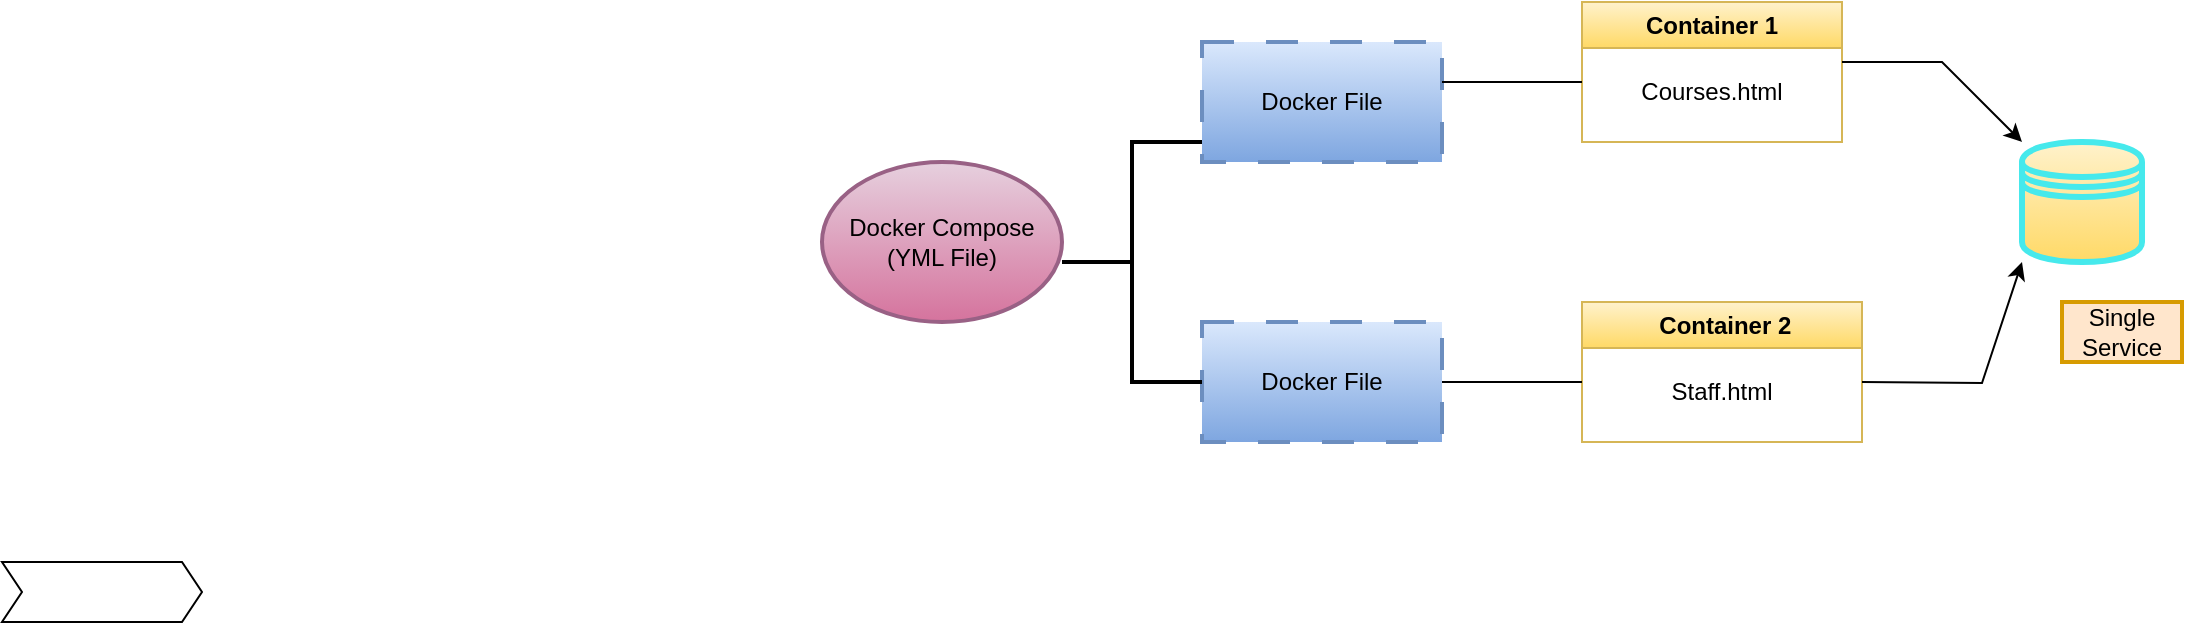 <mxfile version="21.6.8" type="device">
  <diagram name="Page-1" id="mVvWSEfkGbPbsZ0lc9dp">
    <mxGraphModel dx="1533" dy="531" grid="1" gridSize="10" guides="1" tooltips="1" connect="1" arrows="1" fold="1" page="1" pageScale="1" pageWidth="727" pageHeight="1069" math="0" shadow="0">
      <root>
        <mxCell id="0" />
        <mxCell id="1" parent="0" />
        <mxCell id="X9YclXZdixI7s-z_UrZV-1" value="Docker Compose&lt;br&gt;(YML File)" style="ellipse;whiteSpace=wrap;html=1;strokeWidth=2;fillColor=#e6d0de;gradientColor=#d5739d;strokeColor=#996185;" vertex="1" parent="1">
          <mxGeometry x="20" y="130" width="120" height="80" as="geometry" />
        </mxCell>
        <mxCell id="X9YclXZdixI7s-z_UrZV-5" value="Docker File" style="rounded=0;whiteSpace=wrap;html=1;dashed=1;dashPattern=8 8;strokeWidth=2;fillColor=#dae8fc;strokeColor=#6c8ebf;gradientColor=#7ea6e0;" vertex="1" parent="1">
          <mxGeometry x="210" y="70" width="120" height="60" as="geometry" />
        </mxCell>
        <mxCell id="X9YclXZdixI7s-z_UrZV-6" value="Docker File" style="rounded=0;whiteSpace=wrap;html=1;dashed=1;dashPattern=8 8;strokeWidth=2;fillColor=#dae8fc;strokeColor=#6c8ebf;gradientColor=#7ea6e0;" vertex="1" parent="1">
          <mxGeometry x="210" y="210" width="120" height="60" as="geometry" />
        </mxCell>
        <mxCell id="X9YclXZdixI7s-z_UrZV-13" value="Container 1" style="swimlane;whiteSpace=wrap;html=1;fillColor=#fff2cc;gradientColor=#ffd966;strokeColor=#d6b656;" vertex="1" parent="1">
          <mxGeometry x="400" y="50" width="130" height="70" as="geometry" />
        </mxCell>
        <mxCell id="X9YclXZdixI7s-z_UrZV-33" value="Courses.html" style="text;html=1;strokeColor=none;fillColor=none;align=center;verticalAlign=middle;whiteSpace=wrap;rounded=0;" vertex="1" parent="X9YclXZdixI7s-z_UrZV-13">
          <mxGeometry x="35" y="30" width="60" height="30" as="geometry" />
        </mxCell>
        <mxCell id="X9YclXZdixI7s-z_UrZV-14" value="&amp;nbsp;Container 2" style="swimlane;whiteSpace=wrap;html=1;startSize=23;fillColor=#fff2cc;gradientColor=#ffd966;strokeColor=#d6b656;" vertex="1" parent="1">
          <mxGeometry x="400" y="200" width="140" height="70" as="geometry" />
        </mxCell>
        <mxCell id="X9YclXZdixI7s-z_UrZV-34" value="Staff.html" style="text;html=1;strokeColor=none;fillColor=none;align=center;verticalAlign=middle;whiteSpace=wrap;rounded=0;" vertex="1" parent="X9YclXZdixI7s-z_UrZV-14">
          <mxGeometry x="40" y="30" width="60" height="30" as="geometry" />
        </mxCell>
        <mxCell id="X9YclXZdixI7s-z_UrZV-18" value="" style="strokeWidth=2;html=1;shape=mxgraph.flowchart.annotation_2;align=left;labelPosition=right;pointerEvents=1;" vertex="1" parent="1">
          <mxGeometry x="140" y="120" width="70" height="120" as="geometry" />
        </mxCell>
        <mxCell id="X9YclXZdixI7s-z_UrZV-27" value="" style="html=1;shadow=0;dashed=0;align=center;verticalAlign=middle;shape=mxgraph.arrows2.arrow;dy=0;dx=10;notch=10;" vertex="1" parent="1">
          <mxGeometry x="-390" y="330" width="100" height="30" as="geometry" />
        </mxCell>
        <mxCell id="X9YclXZdixI7s-z_UrZV-28" value="" style="endArrow=none;html=1;rounded=0;" edge="1" parent="1">
          <mxGeometry width="50" height="50" relative="1" as="geometry">
            <mxPoint x="400" y="90" as="sourcePoint" />
            <mxPoint x="330" y="90" as="targetPoint" />
            <Array as="points" />
          </mxGeometry>
        </mxCell>
        <mxCell id="X9YclXZdixI7s-z_UrZV-29" value="" style="endArrow=none;html=1;rounded=0;entryX=1;entryY=0.5;entryDx=0;entryDy=0;" edge="1" parent="1" target="X9YclXZdixI7s-z_UrZV-6">
          <mxGeometry width="50" height="50" relative="1" as="geometry">
            <mxPoint x="400" y="240" as="sourcePoint" />
            <mxPoint x="340" y="100" as="targetPoint" />
            <Array as="points">
              <mxPoint x="370" y="240" />
            </Array>
          </mxGeometry>
        </mxCell>
        <mxCell id="X9YclXZdixI7s-z_UrZV-30" value="" style="shape=datastore;whiteSpace=wrap;html=1;fillColor=#fff2cc;strokeColor=#46e9ec;strokeWidth=3;gradientColor=#ffd966;" vertex="1" parent="1">
          <mxGeometry x="620" y="120" width="60" height="60" as="geometry" />
        </mxCell>
        <mxCell id="X9YclXZdixI7s-z_UrZV-31" value="" style="endArrow=classic;html=1;rounded=0;" edge="1" parent="1" target="X9YclXZdixI7s-z_UrZV-30">
          <mxGeometry width="50" height="50" relative="1" as="geometry">
            <mxPoint x="530" y="80" as="sourcePoint" />
            <mxPoint x="720" y="290" as="targetPoint" />
            <Array as="points">
              <mxPoint x="580" y="80" />
            </Array>
          </mxGeometry>
        </mxCell>
        <mxCell id="X9YclXZdixI7s-z_UrZV-32" value="" style="endArrow=classic;html=1;rounded=0;exitX=1;exitY=0.75;exitDx=0;exitDy=0;" edge="1" parent="1">
          <mxGeometry width="50" height="50" relative="1" as="geometry">
            <mxPoint x="540" y="240" as="sourcePoint" />
            <mxPoint x="620" y="180" as="targetPoint" />
            <Array as="points">
              <mxPoint x="600" y="240.5" />
            </Array>
          </mxGeometry>
        </mxCell>
        <mxCell id="X9YclXZdixI7s-z_UrZV-35" value="Single Service" style="text;html=1;align=center;verticalAlign=middle;whiteSpace=wrap;rounded=0;strokeWidth=2;fillColor=#ffe6cc;strokeColor=#d79b00;" vertex="1" parent="1">
          <mxGeometry x="640" y="200" width="60" height="30" as="geometry" />
        </mxCell>
      </root>
    </mxGraphModel>
  </diagram>
</mxfile>
